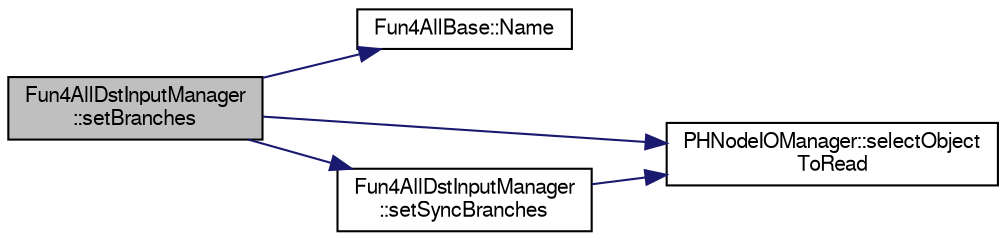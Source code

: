 digraph "Fun4AllDstInputManager::setBranches"
{
  bgcolor="transparent";
  edge [fontname="FreeSans",fontsize="10",labelfontname="FreeSans",labelfontsize="10"];
  node [fontname="FreeSans",fontsize="10",shape=record];
  rankdir="LR";
  Node1 [label="Fun4AllDstInputManager\l::setBranches",height=0.2,width=0.4,color="black", fillcolor="grey75", style="filled" fontcolor="black"];
  Node1 -> Node2 [color="midnightblue",fontsize="10",style="solid",fontname="FreeSans"];
  Node2 [label="Fun4AllBase::Name",height=0.2,width=0.4,color="black",URL="$d5/dec/classFun4AllBase.html#a41f9ac377743d046f590617fd6f4f0ed",tooltip="Returns the name of this module. "];
  Node1 -> Node3 [color="midnightblue",fontsize="10",style="solid",fontname="FreeSans"];
  Node3 [label="PHNodeIOManager::selectObject\lToRead",height=0.2,width=0.4,color="black",URL="$d7/d4d/classPHNodeIOManager.html#a7f701a7b25803133c586853f87454a3a"];
  Node1 -> Node4 [color="midnightblue",fontsize="10",style="solid",fontname="FreeSans"];
  Node4 [label="Fun4AllDstInputManager\l::setSyncBranches",height=0.2,width=0.4,color="black",URL="$d7/d0b/classFun4AllDstInputManager.html#a22bc575e2e8b3b72e67523a694acbf22"];
  Node4 -> Node3 [color="midnightblue",fontsize="10",style="solid",fontname="FreeSans"];
}
